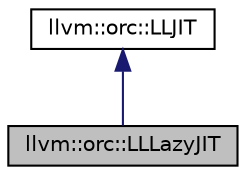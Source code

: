 digraph "llvm::orc::LLLazyJIT"
{
 // LATEX_PDF_SIZE
  bgcolor="transparent";
  edge [fontname="Helvetica",fontsize="10",labelfontname="Helvetica",labelfontsize="10"];
  node [fontname="Helvetica",fontsize="10",shape=record];
  Node1 [label="llvm::orc::LLLazyJIT",height=0.2,width=0.4,color="black", fillcolor="grey75", style="filled", fontcolor="black",tooltip="An extended version of LLJIT that supports lazy function-at-a-time compilation of LLVM IR."];
  Node2 -> Node1 [dir="back",color="midnightblue",fontsize="10",style="solid",fontname="Helvetica"];
  Node2 [label="llvm::orc::LLJIT",height=0.2,width=0.4,color="black",URL="$classllvm_1_1orc_1_1LLJIT.html",tooltip="A pre-fabricated ORC JIT stack that can serve as an alternative to MCJIT."];
}
